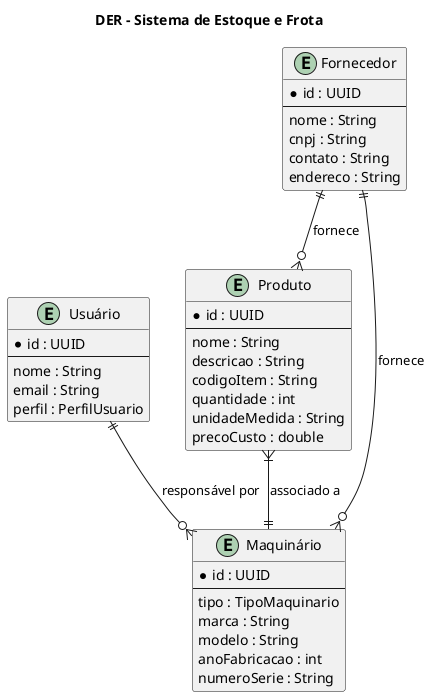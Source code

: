 @startuml
title DER - Sistema de Estoque e Frota

entity "Usuário" as Usuario {
  * id : UUID
  --
  nome : String
  email : String
  perfil : PerfilUsuario
}

entity "Produto" as Produto {
  * id : UUID
  --
  nome : String
  descricao : String
  codigoItem : String
  quantidade : int
  unidadeMedida : String
  precoCusto : double
}

entity "Maquinário" as Maquinario {
  * id : UUID
  --
  tipo : TipoMaquinario
  marca : String
  modelo : String
  anoFabricacao : int
  numeroSerie : String
}

entity "Fornecedor" as Fornecedor {
  * id : UUID
  --
  nome : String
  cnpj : String
  contato : String
  endereco : String
}

' Relacionamentos com cardinalidade

Usuario ||--o{ Maquinario : "responsável por"

Fornecedor ||--o{ Produto : "fornece"

Fornecedor ||--o{ Maquinario : "fornece"

Produto }|--|| Maquinario : "associado a" 

@enduml

